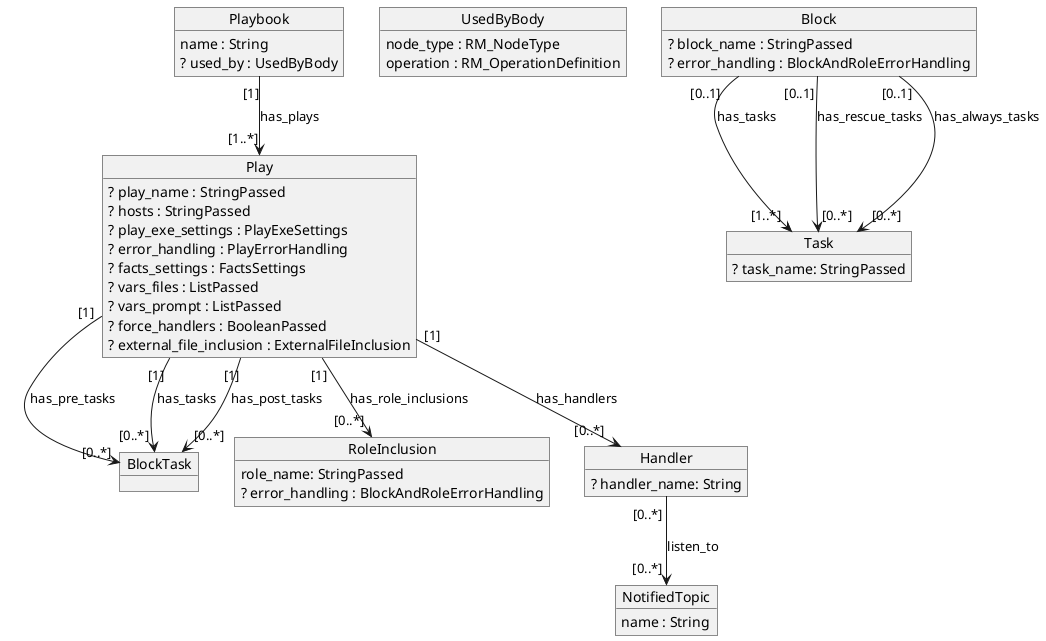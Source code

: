 @startuml
object Playbook {
 name : String
 ? used_by : UsedByBody
}

object UsedByBody {
 node_type : RM_NodeType
 operation : RM_OperationDefinition
}

object Play {
 ? play_name : StringPassed
 ? hosts : StringPassed
 ? play_exe_settings : PlayExeSettings
 ? error_handling : PlayErrorHandling
 ? facts_settings : FactsSettings
 ? vars_files : ListPassed
 ? vars_prompt : ListPassed
 ? force_handlers : BooleanPassed
 ? external_file_inclusion : ExternalFileInclusion
}

Playbook "[1]" --> "[1..*]" Play : has_plays

object BlockTask

object RoleInclusion {
 role_name: StringPassed
 ? error_handling : BlockAndRoleErrorHandling
}

Play "[1]" --> "[0..*]" BlockTask : has_pre_tasks
Play "[1]" --> "[0..*]" BlockTask : has_tasks
Play "[1]" --> "[0..*]" BlockTask : has_post_tasks
Play "[1]" --> "[0..*]" RoleInclusion : has_role_inclusions

object Handler {
 ? handler_name: String
}

Play "[1]" --> "[0..*]" Handler : has_handlers

object NotifiedTopic {
  name : String
}

Handler "[0..*]" --> "[0..*]" NotifiedTopic : listen_to

object Block {
 ? block_name : StringPassed
 ? error_handling : BlockAndRoleErrorHandling
}

object Task {
 ? task_name: StringPassed
}

Block "[0..1]" --> "[1..*]" Task : has_tasks
Block "[0..1]" --> "[0..*]" Task : has_rescue_tasks
Block "[0..1]" --> "[0..*]" Task : has_always_tasks
@enduml